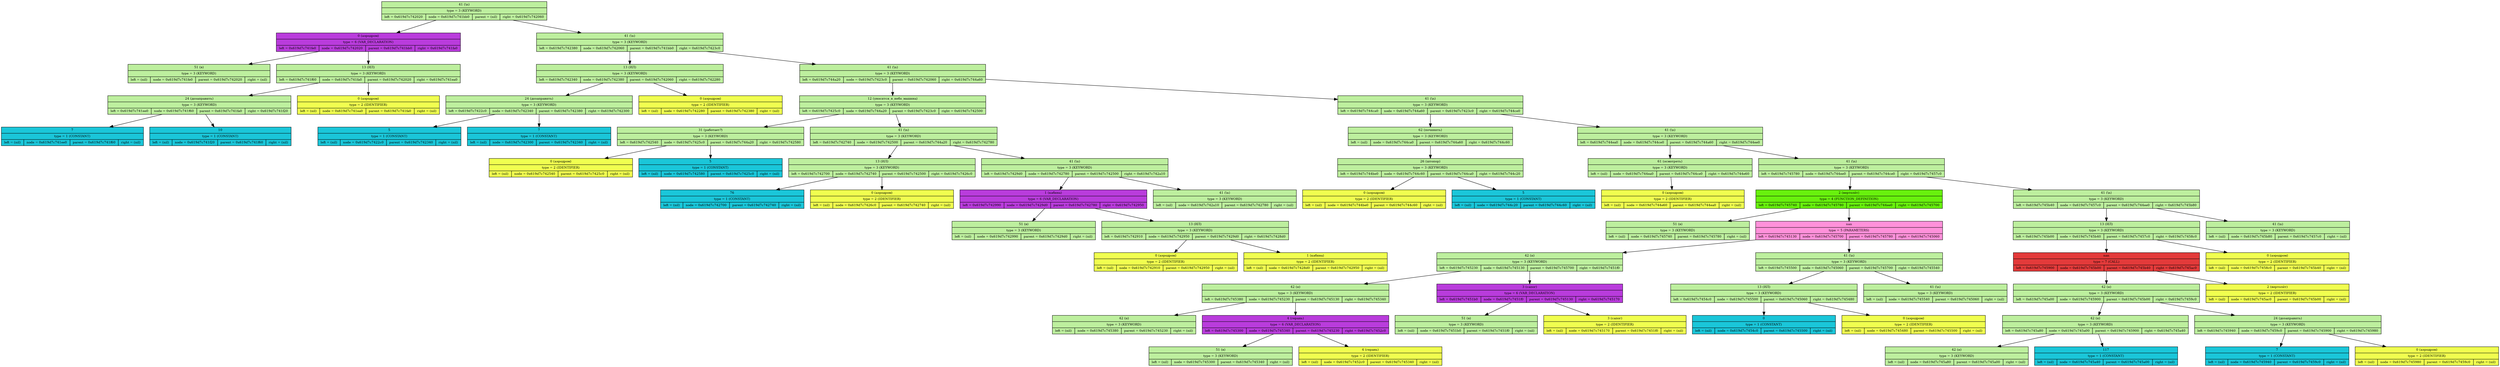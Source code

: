 digraph
{
	node[fontsize=9]

	node_0x619d7c741bb0 [shape=record, label = "{41 (\\n)| type = 3 (KEYWORD) | {left = 0x619d7c742020 | node = 0x619d7c741bb0 | parent = (nil) | right = 0x619d7c742060}}" style="filled",fillcolor="#BDEF9E"]

	node_0x619d7c742020 [shape=record, label = "{0 (аэродром)| type = 6 (VAR_DECLARATION) | {left = 0x619d7c741fe0 | node = 0x619d7c742020 | parent = 0x619d7c741bb0 | right = 0x619d7c741fa0}}" style="filled",fillcolor="#B93CDC"]

	edge[color="black",fontsize=12]
	node_0x619d7c741bb0 -> node_0x619d7c742020

	node_0x619d7c741fe0 [shape=record, label = "{51 (в)| type = 3 (KEYWORD) | {left = (nil) | node = 0x619d7c741fe0 | parent = 0x619d7c742020 | right = (nil)}}" style="filled",fillcolor="#BDEF9E"]

	edge[color="black",fontsize=12]
	node_0x619d7c742020 -> node_0x619d7c741fe0

	node_0x619d7c741fa0 [shape=record, label = "{13 (ИЛ)| type = 3 (KEYWORD) | {left = 0x619d7c741f60 | node = 0x619d7c741fa0 | parent = 0x619d7c742020 | right = 0x619d7c741ea0}}" style="filled",fillcolor="#BDEF9E"]

	edge[color="black",fontsize=12]
	node_0x619d7c742020 -> node_0x619d7c741fa0

	node_0x619d7c741f60 [shape=record, label = "{24 (дозаправить)| type = 3 (KEYWORD) | {left = 0x619d7c741ee0 | node = 0x619d7c741f60 | parent = 0x619d7c741fa0 | right = 0x619d7c741f20}}" style="filled",fillcolor="#BDEF9E"]

	edge[color="black",fontsize=12]
	node_0x619d7c741fa0 -> node_0x619d7c741f60

	node_0x619d7c741ee0 [shape=record, label = "{7| type = 1 (CONSTANT) | {left = (nil) | node = 0x619d7c741ee0 | parent = 0x619d7c741f60 | right = (nil)}}" style="filled",fillcolor="#1AC6D9"]

	edge[color="black",fontsize=12]
	node_0x619d7c741f60 -> node_0x619d7c741ee0

	node_0x619d7c741f20 [shape=record, label = "{10| type = 1 (CONSTANT) | {left = (nil) | node = 0x619d7c741f20 | parent = 0x619d7c741f60 | right = (nil)}}" style="filled",fillcolor="#1AC6D9"]

	edge[color="black",fontsize=12]
	node_0x619d7c741f60 -> node_0x619d7c741f20

	node_0x619d7c741ea0 [shape=record, label = "{0 (аэродром)| type = 2 (IDENTIFIER) | {left = (nil) | node = 0x619d7c741ea0 | parent = 0x619d7c741fa0 | right = (nil)}}" style="filled",fillcolor="#F0FF4F"]

	edge[color="black",fontsize=12]
	node_0x619d7c741fa0 -> node_0x619d7c741ea0

	node_0x619d7c742060 [shape=record, label = "{41 (\\n)| type = 3 (KEYWORD) | {left = 0x619d7c742380 | node = 0x619d7c742060 | parent = 0x619d7c741bb0 | right = 0x619d7c7423c0}}" style="filled",fillcolor="#BDEF9E"]

	edge[color="black",fontsize=12]
	node_0x619d7c741bb0 -> node_0x619d7c742060

	node_0x619d7c742380 [shape=record, label = "{13 (ИЛ)| type = 3 (KEYWORD) | {left = 0x619d7c742340 | node = 0x619d7c742380 | parent = 0x619d7c742060 | right = 0x619d7c742280}}" style="filled",fillcolor="#BDEF9E"]

	edge[color="black",fontsize=12]
	node_0x619d7c742060 -> node_0x619d7c742380

	node_0x619d7c742340 [shape=record, label = "{24 (дозаправить)| type = 3 (KEYWORD) | {left = 0x619d7c7422c0 | node = 0x619d7c742340 | parent = 0x619d7c742380 | right = 0x619d7c742300}}" style="filled",fillcolor="#BDEF9E"]

	edge[color="black",fontsize=12]
	node_0x619d7c742380 -> node_0x619d7c742340

	node_0x619d7c7422c0 [shape=record, label = "{5| type = 1 (CONSTANT) | {left = (nil) | node = 0x619d7c7422c0 | parent = 0x619d7c742340 | right = (nil)}}" style="filled",fillcolor="#1AC6D9"]

	edge[color="black",fontsize=12]
	node_0x619d7c742340 -> node_0x619d7c7422c0

	node_0x619d7c742300 [shape=record, label = "{7| type = 1 (CONSTANT) | {left = (nil) | node = 0x619d7c742300 | parent = 0x619d7c742340 | right = (nil)}}" style="filled",fillcolor="#1AC6D9"]

	edge[color="black",fontsize=12]
	node_0x619d7c742340 -> node_0x619d7c742300

	node_0x619d7c742280 [shape=record, label = "{0 (аэродром)| type = 2 (IDENTIFIER) | {left = (nil) | node = 0x619d7c742280 | parent = 0x619d7c742380 | right = (nil)}}" style="filled",fillcolor="#F0FF4F"]

	edge[color="black",fontsize=12]
	node_0x619d7c742380 -> node_0x619d7c742280

	node_0x619d7c7423c0 [shape=record, label = "{41 (\\n)| type = 3 (KEYWORD) | {left = 0x619d7c744a20 | node = 0x619d7c7423c0 | parent = 0x619d7c742060 | right = 0x619d7c744a60}}" style="filled",fillcolor="#BDEF9E"]

	edge[color="black",fontsize=12]
	node_0x619d7c742060 -> node_0x619d7c7423c0

	node_0x619d7c744a20 [shape=record, label = "{12 (уносится_в_небо_машина)| type = 3 (KEYWORD) | {left = 0x619d7c7425c0 | node = 0x619d7c744a20 | parent = 0x619d7c7423c0 | right = 0x619d7c742500}}" style="filled",fillcolor="#BDEF9E"]

	edge[color="black",fontsize=12]
	node_0x619d7c7423c0 -> node_0x619d7c744a20

	node_0x619d7c7425c0 [shape=record, label = "{31 (работает?)| type = 3 (KEYWORD) | {left = 0x619d7c742540 | node = 0x619d7c7425c0 | parent = 0x619d7c744a20 | right = 0x619d7c742580}}" style="filled",fillcolor="#BDEF9E"]

	edge[color="black",fontsize=12]
	node_0x619d7c744a20 -> node_0x619d7c7425c0

	node_0x619d7c742540 [shape=record, label = "{0 (аэродром)| type = 2 (IDENTIFIER) | {left = (nil) | node = 0x619d7c742540 | parent = 0x619d7c7425c0 | right = (nil)}}" style="filled",fillcolor="#F0FF4F"]

	edge[color="black",fontsize=12]
	node_0x619d7c7425c0 -> node_0x619d7c742540

	node_0x619d7c742580 [shape=record, label = "{5| type = 1 (CONSTANT) | {left = (nil) | node = 0x619d7c742580 | parent = 0x619d7c7425c0 | right = (nil)}}" style="filled",fillcolor="#1AC6D9"]

	edge[color="black",fontsize=12]
	node_0x619d7c7425c0 -> node_0x619d7c742580

	node_0x619d7c742500 [shape=record, label = "{41 (\\n)| type = 3 (KEYWORD) | {left = 0x619d7c742740 | node = 0x619d7c742500 | parent = 0x619d7c744a20 | right = 0x619d7c742780}}" style="filled",fillcolor="#BDEF9E"]

	edge[color="black",fontsize=12]
	node_0x619d7c744a20 -> node_0x619d7c742500

	node_0x619d7c742740 [shape=record, label = "{13 (ИЛ)| type = 3 (KEYWORD) | {left = 0x619d7c742700 | node = 0x619d7c742740 | parent = 0x619d7c742500 | right = 0x619d7c7426c0}}" style="filled",fillcolor="#BDEF9E"]

	edge[color="black",fontsize=12]
	node_0x619d7c742500 -> node_0x619d7c742740

	node_0x619d7c742700 [shape=record, label = "{76| type = 1 (CONSTANT) | {left = (nil) | node = 0x619d7c742700 | parent = 0x619d7c742740 | right = (nil)}}" style="filled",fillcolor="#1AC6D9"]

	edge[color="black",fontsize=12]
	node_0x619d7c742740 -> node_0x619d7c742700

	node_0x619d7c7426c0 [shape=record, label = "{0 (аэродром)| type = 2 (IDENTIFIER) | {left = (nil) | node = 0x619d7c7426c0 | parent = 0x619d7c742740 | right = (nil)}}" style="filled",fillcolor="#F0FF4F"]

	edge[color="black",fontsize=12]
	node_0x619d7c742740 -> node_0x619d7c7426c0

	node_0x619d7c742780 [shape=record, label = "{41 (\\n)| type = 3 (KEYWORD) | {left = 0x619d7c7429d0 | node = 0x619d7c742780 | parent = 0x619d7c742500 | right = 0x619d7c742a10}}" style="filled",fillcolor="#BDEF9E"]

	edge[color="black",fontsize=12]
	node_0x619d7c742500 -> node_0x619d7c742780

	node_0x619d7c7429d0 [shape=record, label = "{1 (кабина)| type = 6 (VAR_DECLARATION) | {left = 0x619d7c742990 | node = 0x619d7c7429d0 | parent = 0x619d7c742780 | right = 0x619d7c742950}}" style="filled",fillcolor="#B93CDC"]

	edge[color="black",fontsize=12]
	node_0x619d7c742780 -> node_0x619d7c7429d0

	node_0x619d7c742990 [shape=record, label = "{51 (в)| type = 3 (KEYWORD) | {left = (nil) | node = 0x619d7c742990 | parent = 0x619d7c7429d0 | right = (nil)}}" style="filled",fillcolor="#BDEF9E"]

	edge[color="black",fontsize=12]
	node_0x619d7c7429d0 -> node_0x619d7c742990

	node_0x619d7c742950 [shape=record, label = "{13 (ИЛ)| type = 3 (KEYWORD) | {left = 0x619d7c742910 | node = 0x619d7c742950 | parent = 0x619d7c7429d0 | right = 0x619d7c7428d0}}" style="filled",fillcolor="#BDEF9E"]

	edge[color="black",fontsize=12]
	node_0x619d7c7429d0 -> node_0x619d7c742950

	node_0x619d7c742910 [shape=record, label = "{0 (аэродром)| type = 2 (IDENTIFIER) | {left = (nil) | node = 0x619d7c742910 | parent = 0x619d7c742950 | right = (nil)}}" style="filled",fillcolor="#F0FF4F"]

	edge[color="black",fontsize=12]
	node_0x619d7c742950 -> node_0x619d7c742910

	node_0x619d7c7428d0 [shape=record, label = "{1 (кабина)| type = 2 (IDENTIFIER) | {left = (nil) | node = 0x619d7c7428d0 | parent = 0x619d7c742950 | right = (nil)}}" style="filled",fillcolor="#F0FF4F"]

	edge[color="black",fontsize=12]
	node_0x619d7c742950 -> node_0x619d7c7428d0

	node_0x619d7c742a10 [shape=record, label = "{41 (\\n)| type = 3 (KEYWORD) | {left = (nil) | node = 0x619d7c742a10 | parent = 0x619d7c742780 | right = (nil)}}" style="filled",fillcolor="#BDEF9E"]

	edge[color="black",fontsize=12]
	node_0x619d7c742780 -> node_0x619d7c742a10

	node_0x619d7c744a60 [shape=record, label = "{41 (\\n)| type = 3 (KEYWORD) | {left = 0x619d7c744ca0 | node = 0x619d7c744a60 | parent = 0x619d7c7423c0 | right = 0x619d7c744ce0}}" style="filled",fillcolor="#BDEF9E"]

	edge[color="black",fontsize=12]
	node_0x619d7c7423c0 -> node_0x619d7c744a60

	node_0x619d7c744ca0 [shape=record, label = "{62 (починить)| type = 3 (KEYWORD) | {left = (nil) | node = 0x619d7c744ca0 | parent = 0x619d7c744a60 | right = 0x619d7c744c60}}" style="filled",fillcolor="#BDEF9E"]

	edge[color="black",fontsize=12]
	node_0x619d7c744a60 -> node_0x619d7c744ca0

	node_0x619d7c744c60 [shape=record, label = "{26 (штопор)| type = 3 (KEYWORD) | {left = 0x619d7c744be0 | node = 0x619d7c744c60 | parent = 0x619d7c744ca0 | right = 0x619d7c744c20}}" style="filled",fillcolor="#BDEF9E"]

	edge[color="black",fontsize=12]
	node_0x619d7c744ca0 -> node_0x619d7c744c60

	node_0x619d7c744be0 [shape=record, label = "{0 (аэродром)| type = 2 (IDENTIFIER) | {left = (nil) | node = 0x619d7c744be0 | parent = 0x619d7c744c60 | right = (nil)}}" style="filled",fillcolor="#F0FF4F"]

	edge[color="black",fontsize=12]
	node_0x619d7c744c60 -> node_0x619d7c744be0

	node_0x619d7c744c20 [shape=record, label = "{5| type = 1 (CONSTANT) | {left = (nil) | node = 0x619d7c744c20 | parent = 0x619d7c744c60 | right = (nil)}}" style="filled",fillcolor="#1AC6D9"]

	edge[color="black",fontsize=12]
	node_0x619d7c744c60 -> node_0x619d7c744c20

	node_0x619d7c744ce0 [shape=record, label = "{41 (\\n)| type = 3 (KEYWORD) | {left = 0x619d7c744ea0 | node = 0x619d7c744ce0 | parent = 0x619d7c744a60 | right = 0x619d7c744ee0}}" style="filled",fillcolor="#BDEF9E"]

	edge[color="black",fontsize=12]
	node_0x619d7c744a60 -> node_0x619d7c744ce0

	node_0x619d7c744ea0 [shape=record, label = "{61 (осмотреть)| type = 3 (KEYWORD) | {left = (nil) | node = 0x619d7c744ea0 | parent = 0x619d7c744ce0 | right = 0x619d7c744e60}}" style="filled",fillcolor="#BDEF9E"]

	edge[color="black",fontsize=12]
	node_0x619d7c744ce0 -> node_0x619d7c744ea0

	node_0x619d7c744e60 [shape=record, label = "{0 (аэродром)| type = 2 (IDENTIFIER) | {left = (nil) | node = 0x619d7c744e60 | parent = 0x619d7c744ea0 | right = (nil)}}" style="filled",fillcolor="#F0FF4F"]

	edge[color="black",fontsize=12]
	node_0x619d7c744ea0 -> node_0x619d7c744e60

	node_0x619d7c744ee0 [shape=record, label = "{41 (\\n)| type = 3 (KEYWORD) | {left = 0x619d7c745780 | node = 0x619d7c744ee0 | parent = 0x619d7c744ce0 | right = 0x619d7c7457c0}}" style="filled",fillcolor="#BDEF9E"]

	edge[color="black",fontsize=12]
	node_0x619d7c744ce0 -> node_0x619d7c744ee0

	node_0x619d7c745780 [shape=record, label = "{2 (вертолёт)| type = 4 (FUNCTION_DEFINITION) | {left = 0x619d7c745740 | node = 0x619d7c745780 | parent = 0x619d7c744ee0 | right = 0x619d7c745700}}" style="filled",fillcolor="#68F10D"]

	edge[color="black",fontsize=12]
	node_0x619d7c744ee0 -> node_0x619d7c745780

	node_0x619d7c745740 [shape=record, label = "{51 (в)| type = 3 (KEYWORD) | {left = (nil) | node = 0x619d7c745740 | parent = 0x619d7c745780 | right = (nil)}}" style="filled",fillcolor="#BDEF9E"]

	edge[color="black",fontsize=12]
	node_0x619d7c745780 -> node_0x619d7c745740

	node_0x619d7c745700 [shape=record, label = "{nan| type = 5 (PARAMETERS) | {left = 0x619d7c745130 | node = 0x619d7c745700 | parent = 0x619d7c745780 | right = 0x619d7c745060}}" style="filled",fillcolor="#FF91DA"]

	edge[color="black",fontsize=12]
	node_0x619d7c745780 -> node_0x619d7c745700

	node_0x619d7c745130 [shape=record, label = "{42 (и)| type = 3 (KEYWORD) | {left = 0x619d7c745230 | node = 0x619d7c745130 | parent = 0x619d7c745700 | right = 0x619d7c7451f0}}" style="filled",fillcolor="#BDEF9E"]

	edge[color="black",fontsize=12]
	node_0x619d7c745700 -> node_0x619d7c745130

	node_0x619d7c745230 [shape=record, label = "{42 (и)| type = 3 (KEYWORD) | {left = 0x619d7c745380 | node = 0x619d7c745230 | parent = 0x619d7c745130 | right = 0x619d7c745340}}" style="filled",fillcolor="#BDEF9E"]

	edge[color="black",fontsize=12]
	node_0x619d7c745130 -> node_0x619d7c745230

	node_0x619d7c745380 [shape=record, label = "{42 (и)| type = 3 (KEYWORD) | {left = (nil) | node = 0x619d7c745380 | parent = 0x619d7c745230 | right = (nil)}}" style="filled",fillcolor="#BDEF9E"]

	edge[color="black",fontsize=12]
	node_0x619d7c745230 -> node_0x619d7c745380

	node_0x619d7c745340 [shape=record, label = "{4 (герань)| type = 6 (VAR_DECLARATION) | {left = 0x619d7c745300 | node = 0x619d7c745340 | parent = 0x619d7c745230 | right = 0x619d7c7452c0}}" style="filled",fillcolor="#B93CDC"]

	edge[color="black",fontsize=12]
	node_0x619d7c745230 -> node_0x619d7c745340

	node_0x619d7c745300 [shape=record, label = "{51 (в)| type = 3 (KEYWORD) | {left = (nil) | node = 0x619d7c745300 | parent = 0x619d7c745340 | right = (nil)}}" style="filled",fillcolor="#BDEF9E"]

	edge[color="black",fontsize=12]
	node_0x619d7c745340 -> node_0x619d7c745300

	node_0x619d7c7452c0 [shape=record, label = "{4 (герань)| type = 2 (IDENTIFIER) | {left = (nil) | node = 0x619d7c7452c0 | parent = 0x619d7c745340 | right = (nil)}}" style="filled",fillcolor="#F0FF4F"]

	edge[color="black",fontsize=12]
	node_0x619d7c745340 -> node_0x619d7c7452c0

	node_0x619d7c7451f0 [shape=record, label = "{3 (сапог)| type = 6 (VAR_DECLARATION) | {left = 0x619d7c7451b0 | node = 0x619d7c7451f0 | parent = 0x619d7c745130 | right = 0x619d7c745170}}" style="filled",fillcolor="#B93CDC"]

	edge[color="black",fontsize=12]
	node_0x619d7c745130 -> node_0x619d7c7451f0

	node_0x619d7c7451b0 [shape=record, label = "{51 (в)| type = 3 (KEYWORD) | {left = (nil) | node = 0x619d7c7451b0 | parent = 0x619d7c7451f0 | right = (nil)}}" style="filled",fillcolor="#BDEF9E"]

	edge[color="black",fontsize=12]
	node_0x619d7c7451f0 -> node_0x619d7c7451b0

	node_0x619d7c745170 [shape=record, label = "{3 (сапог)| type = 2 (IDENTIFIER) | {left = (nil) | node = 0x619d7c745170 | parent = 0x619d7c7451f0 | right = (nil)}}" style="filled",fillcolor="#F0FF4F"]

	edge[color="black",fontsize=12]
	node_0x619d7c7451f0 -> node_0x619d7c745170

	node_0x619d7c745060 [shape=record, label = "{41 (\\n)| type = 3 (KEYWORD) | {left = 0x619d7c745500 | node = 0x619d7c745060 | parent = 0x619d7c745700 | right = 0x619d7c745540}}" style="filled",fillcolor="#BDEF9E"]

	edge[color="black",fontsize=12]
	node_0x619d7c745700 -> node_0x619d7c745060

	node_0x619d7c745500 [shape=record, label = "{13 (ИЛ)| type = 3 (KEYWORD) | {left = 0x619d7c7454c0 | node = 0x619d7c745500 | parent = 0x619d7c745060 | right = 0x619d7c745480}}" style="filled",fillcolor="#BDEF9E"]

	edge[color="black",fontsize=12]
	node_0x619d7c745060 -> node_0x619d7c745500

	node_0x619d7c7454c0 [shape=record, label = "{0| type = 1 (CONSTANT) | {left = (nil) | node = 0x619d7c7454c0 | parent = 0x619d7c745500 | right = (nil)}}" style="filled",fillcolor="#1AC6D9"]

	edge[color="black",fontsize=12]
	node_0x619d7c745500 -> node_0x619d7c7454c0

	node_0x619d7c745480 [shape=record, label = "{0 (аэродром)| type = 2 (IDENTIFIER) | {left = (nil) | node = 0x619d7c745480 | parent = 0x619d7c745500 | right = (nil)}}" style="filled",fillcolor="#F0FF4F"]

	edge[color="black",fontsize=12]
	node_0x619d7c745500 -> node_0x619d7c745480

	node_0x619d7c745540 [shape=record, label = "{41 (\\n)| type = 3 (KEYWORD) | {left = (nil) | node = 0x619d7c745540 | parent = 0x619d7c745060 | right = (nil)}}" style="filled",fillcolor="#BDEF9E"]

	edge[color="black",fontsize=12]
	node_0x619d7c745060 -> node_0x619d7c745540

	node_0x619d7c7457c0 [shape=record, label = "{41 (\\n)| type = 3 (KEYWORD) | {left = 0x619d7c745b40 | node = 0x619d7c7457c0 | parent = 0x619d7c744ee0 | right = 0x619d7c745b80}}" style="filled",fillcolor="#BDEF9E"]

	edge[color="black",fontsize=12]
	node_0x619d7c744ee0 -> node_0x619d7c7457c0

	node_0x619d7c745b40 [shape=record, label = "{13 (ИЛ)| type = 3 (KEYWORD) | {left = 0x619d7c745b00 | node = 0x619d7c745b40 | parent = 0x619d7c7457c0 | right = 0x619d7c7458c0}}" style="filled",fillcolor="#BDEF9E"]

	edge[color="black",fontsize=12]
	node_0x619d7c7457c0 -> node_0x619d7c745b40

	node_0x619d7c745b00 [shape=record, label = "{nan| type = 7 (CALL) | {left = 0x619d7c745900 | node = 0x619d7c745b00 | parent = 0x619d7c745b40 | right = 0x619d7c745ac0}}" style="filled",fillcolor="#E33A3A"]

	edge[color="black",fontsize=12]
	node_0x619d7c745b40 -> node_0x619d7c745b00

	node_0x619d7c745900 [shape=record, label = "{42 (и)| type = 3 (KEYWORD) | {left = 0x619d7c745a00 | node = 0x619d7c745900 | parent = 0x619d7c745b00 | right = 0x619d7c7459c0}}" style="filled",fillcolor="#BDEF9E"]

	edge[color="black",fontsize=12]
	node_0x619d7c745b00 -> node_0x619d7c745900

	node_0x619d7c745a00 [shape=record, label = "{42 (и)| type = 3 (KEYWORD) | {left = 0x619d7c745a80 | node = 0x619d7c745a00 | parent = 0x619d7c745900 | right = 0x619d7c745a40}}" style="filled",fillcolor="#BDEF9E"]

	edge[color="black",fontsize=12]
	node_0x619d7c745900 -> node_0x619d7c745a00

	node_0x619d7c745a80 [shape=record, label = "{42 (и)| type = 3 (KEYWORD) | {left = (nil) | node = 0x619d7c745a80 | parent = 0x619d7c745a00 | right = (nil)}}" style="filled",fillcolor="#BDEF9E"]

	edge[color="black",fontsize=12]
	node_0x619d7c745a00 -> node_0x619d7c745a80

	node_0x619d7c745a40 [shape=record, label = "{117| type = 1 (CONSTANT) | {left = (nil) | node = 0x619d7c745a40 | parent = 0x619d7c745a00 | right = (nil)}}" style="filled",fillcolor="#1AC6D9"]

	edge[color="black",fontsize=12]
	node_0x619d7c745a00 -> node_0x619d7c745a40

	node_0x619d7c7459c0 [shape=record, label = "{24 (дозаправить)| type = 3 (KEYWORD) | {left = 0x619d7c745940 | node = 0x619d7c7459c0 | parent = 0x619d7c745900 | right = 0x619d7c745980}}" style="filled",fillcolor="#BDEF9E"]

	edge[color="black",fontsize=12]
	node_0x619d7c745900 -> node_0x619d7c7459c0

	node_0x619d7c745940 [shape=record, label = "{7| type = 1 (CONSTANT) | {left = (nil) | node = 0x619d7c745940 | parent = 0x619d7c7459c0 | right = (nil)}}" style="filled",fillcolor="#1AC6D9"]

	edge[color="black",fontsize=12]
	node_0x619d7c7459c0 -> node_0x619d7c745940

	node_0x619d7c745980 [shape=record, label = "{0 (аэродром)| type = 2 (IDENTIFIER) | {left = (nil) | node = 0x619d7c745980 | parent = 0x619d7c7459c0 | right = (nil)}}" style="filled",fillcolor="#F0FF4F"]

	edge[color="black",fontsize=12]
	node_0x619d7c7459c0 -> node_0x619d7c745980

	node_0x619d7c745ac0 [shape=record, label = "{2 (вертолёт)| type = 2 (IDENTIFIER) | {left = (nil) | node = 0x619d7c745ac0 | parent = 0x619d7c745b00 | right = (nil)}}" style="filled",fillcolor="#F0FF4F"]

	edge[color="black",fontsize=12]
	node_0x619d7c745b00 -> node_0x619d7c745ac0

	node_0x619d7c7458c0 [shape=record, label = "{0 (аэродром)| type = 2 (IDENTIFIER) | {left = (nil) | node = 0x619d7c7458c0 | parent = 0x619d7c745b40 | right = (nil)}}" style="filled",fillcolor="#F0FF4F"]

	edge[color="black",fontsize=12]
	node_0x619d7c745b40 -> node_0x619d7c7458c0

	node_0x619d7c745b80 [shape=record, label = "{41 (\\n)| type = 3 (KEYWORD) | {left = (nil) | node = 0x619d7c745b80 | parent = 0x619d7c7457c0 | right = (nil)}}" style="filled",fillcolor="#BDEF9E"]

	edge[color="black",fontsize=12]
	node_0x619d7c7457c0 -> node_0x619d7c745b80

	}